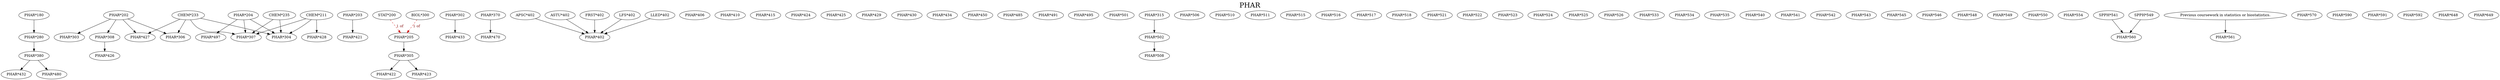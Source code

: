 digraph PHAR {
labelloc = "t";
label = "PHAR"
fontsize = 27;
"PHAR*180"
"PHAR*202"
"PHAR*203"
"PHAR*204"
"STAT*200" -> "PHAR*205" [style=dashed] [label="1 of", fontcolor=firebrick4] [color=red3]
"BIOL*300" -> "PHAR*205" [style=dashed] [label="1 of", fontcolor=firebrick4] [color=red3]
"PHAR*180" -> "PHAR*280" [style=solid]
"PHAR*302"
"PHAR*202" -> "PHAR*303" [style=solid]
"CHEM*211" -> "PHAR*304"
"CHEM*233" -> "PHAR*304"
"CHEM*235" -> "PHAR*304"
"PHAR*204" -> "PHAR*304"
"PHAR*205" -> "PHAR*305" [style=solid]
"CHEM*233" -> "PHAR*306"
"PHAR*202" -> "PHAR*306"
"CHEM*211" -> "PHAR*307"
"CHEM*233" -> "PHAR*307"
"CHEM*235" -> "PHAR*307"
"PHAR*204" -> "PHAR*307"
"PHAR*202" -> "PHAR*308" [style=solid]
"PHAR*370"
"PHAR*280" -> "PHAR*380" [style=solid]
"APSC*402" -> "PHAR*402" [style=solid]
"ASTU*402" -> "PHAR*402" [style=solid]
"FRST*402" -> "PHAR*402" [style=solid]
"LFS*402" -> "PHAR*402" [style=solid]
"LLED*402" -> "PHAR*402" [style=solid]
"PHAR*406"
"PHAR*410"
"PHAR*415"
"PHAR*203" -> "PHAR*421" [style=solid]
"PHAR*305" -> "PHAR*422" [style=solid]
"PHAR*305" -> "PHAR*423" [style=solid]
"PHAR*424"
"PHAR*425"
"PHAR*308" -> "PHAR*426" [style=solid]
"CHEM*233" -> "PHAR*427"
"PHAR*202" -> "PHAR*427"
"CHEM*211" -> "PHAR*428" [style=solid]
"PHAR*429"
"PHAR*430"
"PHAR*380" -> "PHAR*432" [style=solid]
"PHAR*302" -> "PHAR*433" [style=solid]
"PHAR*434"
"PHAR*450"
"PHAR*370" -> "PHAR*470" [style=solid]
"PHAR*380" -> "PHAR*480" [style=solid]
"PHAR*485"
"PHAR*491"
"PHAR*495"
"PHAR*204" -> "PHAR*497" [style=solid]
"PHAR*501"
"PHAR*315" -> "PHAR*502" [style=solid]
"PHAR*506"
"PHAR*502" -> "PHAR*508" [style=solid]
"PHAR*510"
"PHAR*511"
"PHAR*515"
"PHAR*516"
"PHAR*517"
"PHAR*518"
"PHAR*521"
"PHAR*522"
"PHAR*523"
"PHAR*524"
"PHAR*525"
"PHAR*526"
"PHAR*533"
"PHAR*534"
"PHAR*535"
"PHAR*540"
"PHAR*541"
"PHAR*542"
"PHAR*543"
"PHAR*545"
"PHAR*546"
"PHAR*548"
"PHAR*549"
"PHAR*550"
"PHAR*554"
"SPPH*541" -> "PHAR*560" [style=solid]
"SPPH*549" -> "PHAR*560" [style=solid]
"Previous coursework in statistics or biostatistics." -> "PHAR*561" [style=solid]
"PHAR*570"
"PHAR*590"
"PHAR*591"
"PHAR*592"
"PHAR*648"
"PHAR*649"
}
